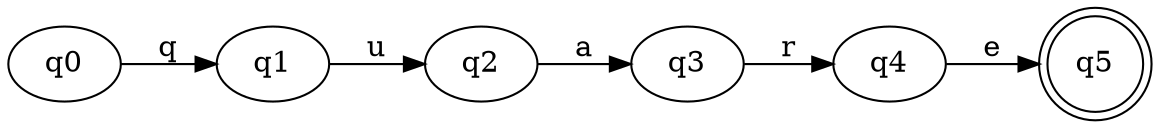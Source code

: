 digraph G {
rankdir=LR;
q0 -> q1 [label="q"];
q1 -> q2 [label="u"];
q2 -> q3 [label="a"];
q3 -> q4 [label="r"];
q4 -> q5 [label="e"];
q5 [shape=doublecircle];
}